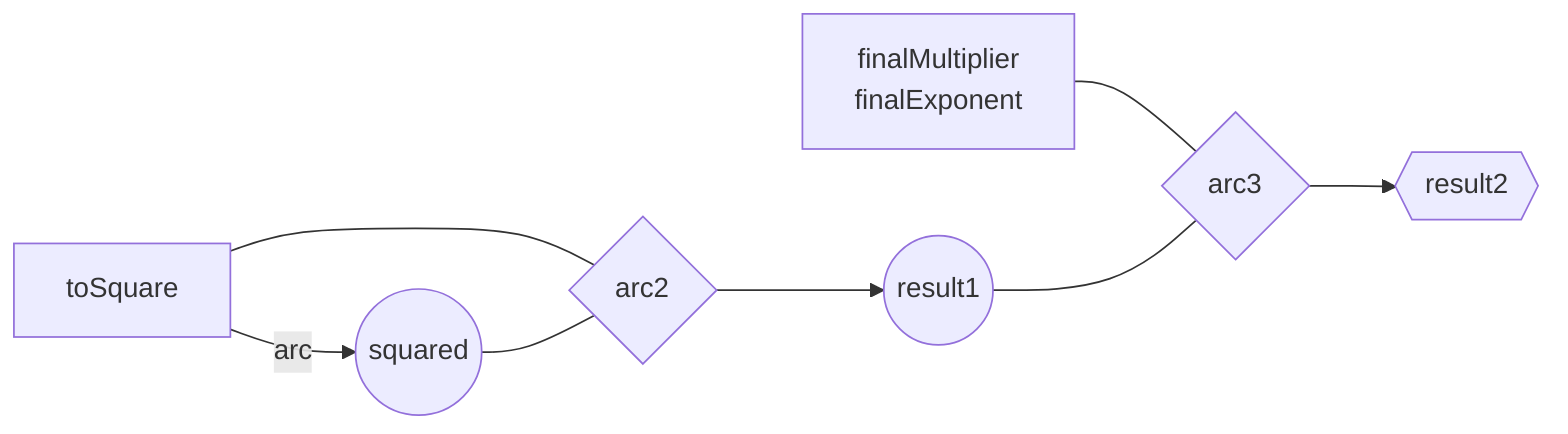 flowchart LR
    node1[finalMultiplier<br>finalExponent]
    node2[toSquare]
    node3((squared))
    node4((result1))
    node5{{result2}}

    node2 --arc--> node3
    node2 & node3 --- arc2 --> node4
    node1 & node4 --- arc3 --> node5

    arc2{arc2}
    arc3{arc3}